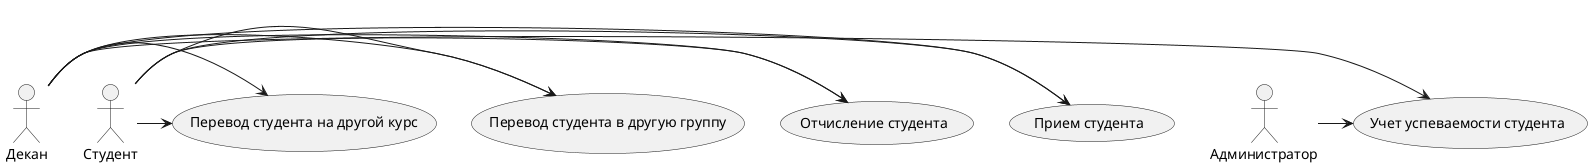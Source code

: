 @startuml 1.1
actor Декан
actor Студент
actor Администратор

usecase "Прием студента" as UC1
usecase "Отчисление студента" as UC2
usecase "Перевод студента в другую группу" as UC3
usecase "Перевод студента на другой курс" as UC4
usecase "Учет успеваемости студента" as UC5

Декан -> UC1
Декан -> UC2
Декан -> UC3
Декан -> UC4
Декан -> UC5

Студент -> UC1
Студент -> UC2
Студент -> UC3
Студент -> UC4

Администратор -> UC5
@enduml